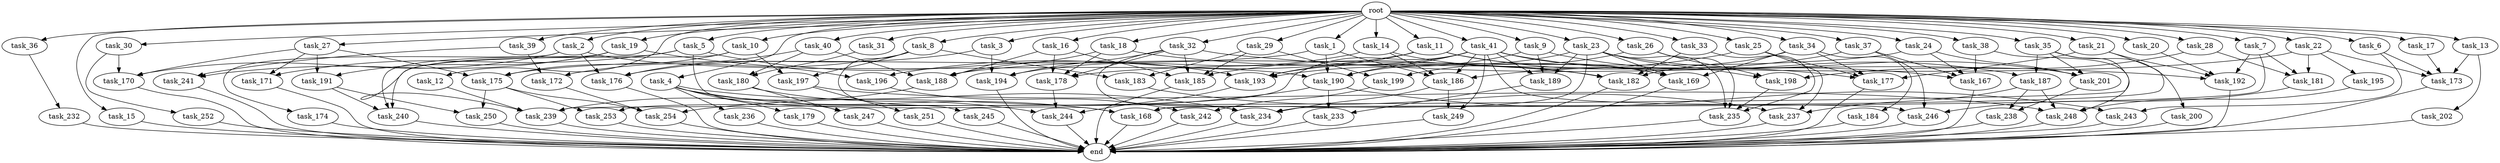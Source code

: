 digraph G {
  task_12 [size="2.048000"];
  task_199 [size="2010044694.528000"];
  task_36 [size="2.048000"];
  task_253 [size="773094113.280000"];
  task_19 [size="2.048000"];
  task_249 [size="309237645.312000"];
  task_196 [size="1254130450.432000"];
  root [size="0.000000"];
  task_10 [size="2.048000"];
  task_168 [size="4157528342.528000"];
  task_18 [size="2.048000"];
  task_1 [size="2.048000"];
  task_189 [size="1425929142.272000"];
  task_183 [size="1047972020.224000"];
  task_4 [size="2.048000"];
  task_33 [size="2.048000"];
  task_235 [size="3642132267.008000"];
  task_234 [size="2920577761.280000"];
  task_22 [size="2.048000"];
  task_252 [size="1099511627.776000"];
  task_15 [size="2.048000"];
  task_5 [size="2.048000"];
  end [size="0.000000"];
  task_246 [size="2353642078.208000"];
  task_167 [size="2147483648.000000"];
  task_14 [size="2.048000"];
  task_244 [size="2508260900.864000"];
  task_38 [size="2.048000"];
  task_241 [size="1254130450.432000"];
  task_16 [size="2.048000"];
  task_7 [size="2.048000"];
  task_242 [size="1546188226.560000"];
  task_27 [size="2.048000"];
  task_26 [size="2.048000"];
  task_177 [size="1683627180.032000"];
  task_239 [size="3264175144.960000"];
  task_254 [size="1614907703.296000"];
  task_176 [size="2645699854.336000"];
  task_30 [size="2.048000"];
  task_245 [size="429496729.600000"];
  task_172 [size="584115552.256000"];
  task_200 [size="154618822.656000"];
  task_171 [size="1047972020.224000"];
  task_197 [size="584115552.256000"];
  task_39 [size="2.048000"];
  task_179 [size="1717986918.400000"];
  task_182 [size="2731599200.256000"];
  task_237 [size="2010044694.528000"];
  task_201 [size="1202590842.880000"];
  task_17 [size="2.048000"];
  task_169 [size="807453851.648000"];
  task_236 [size="1717986918.400000"];
  task_31 [size="2.048000"];
  task_170 [size="2628519985.152000"];
  task_193 [size="1769526525.952000"];
  task_194 [size="1975684956.160000"];
  task_2 [size="2.048000"];
  task_41 [size="2.048000"];
  task_35 [size="2.048000"];
  task_3 [size="2.048000"];
  task_187 [size="996432412.672000"];
  task_247 [size="3109556322.304000"];
  task_40 [size="2.048000"];
  task_181 [size="1529008357.376000"];
  task_232 [size="68719476.736000"];
  task_184 [size="68719476.736000"];
  task_8 [size="2.048000"];
  task_191 [size="1529008357.376000"];
  task_29 [size="2.048000"];
  task_198 [size="2662879723.520000"];
  task_21 [size="2.048000"];
  task_28 [size="2.048000"];
  task_175 [size="738734374.912000"];
  task_233 [size="429496729.600000"];
  task_23 [size="2.048000"];
  task_190 [size="1838246002.688000"];
  task_25 [size="2.048000"];
  task_6 [size="2.048000"];
  task_32 [size="2.048000"];
  task_188 [size="4243427688.448000"];
  task_250 [size="1460288880.640000"];
  task_20 [size="2.048000"];
  task_243 [size="773094113.280000"];
  task_238 [size="2199023255.552000"];
  task_9 [size="2.048000"];
  task_37 [size="2.048000"];
  task_180 [size="2233382993.920000"];
  task_248 [size="2147483648.000000"];
  task_192 [size="2869038153.728000"];
  task_195 [size="68719476.736000"];
  task_185 [size="2508260900.864000"];
  task_186 [size="2800318676.992000"];
  task_34 [size="2.048000"];
  task_240 [size="1614907703.296000"];
  task_202 [size="618475290.624000"];
  task_173 [size="1580547964.928000"];
  task_174 [size="1099511627.776000"];
  task_178 [size="2731599200.256000"];
  task_13 [size="2.048000"];
  task_251 [size="154618822.656000"];
  task_24 [size="2.048000"];
  task_11 [size="2.048000"];

  task_12 -> task_239 [size="301989888.000000"];
  task_199 -> task_242 [size="679477248.000000"];
  task_36 -> task_232 [size="33554432.000000"];
  task_253 -> end [size="1.000000"];
  task_19 -> task_196 [size="536870912.000000"];
  task_19 -> task_239 [size="536870912.000000"];
  task_19 -> task_241 [size="536870912.000000"];
  task_19 -> task_191 [size="536870912.000000"];
  task_249 -> end [size="1.000000"];
  task_196 -> task_242 [size="75497472.000000"];
  root -> task_12 [size="1.000000"];
  root -> task_35 [size="1.000000"];
  root -> task_14 [size="1.000000"];
  root -> task_36 [size="1.000000"];
  root -> task_37 [size="1.000000"];
  root -> task_6 [size="1.000000"];
  root -> task_32 [size="1.000000"];
  root -> task_38 [size="1.000000"];
  root -> task_19 [size="1.000000"];
  root -> task_13 [size="1.000000"];
  root -> task_20 [size="1.000000"];
  root -> task_16 [size="1.000000"];
  root -> task_9 [size="1.000000"];
  root -> task_31 [size="1.000000"];
  root -> task_10 [size="1.000000"];
  root -> task_1 [size="1.000000"];
  root -> task_18 [size="1.000000"];
  root -> task_5 [size="1.000000"];
  root -> task_2 [size="1.000000"];
  root -> task_4 [size="1.000000"];
  root -> task_27 [size="1.000000"];
  root -> task_41 [size="1.000000"];
  root -> task_11 [size="1.000000"];
  root -> task_23 [size="1.000000"];
  root -> task_3 [size="1.000000"];
  root -> task_26 [size="1.000000"];
  root -> task_7 [size="1.000000"];
  root -> task_40 [size="1.000000"];
  root -> task_34 [size="1.000000"];
  root -> task_17 [size="1.000000"];
  root -> task_33 [size="1.000000"];
  root -> task_15 [size="1.000000"];
  root -> task_22 [size="1.000000"];
  root -> task_29 [size="1.000000"];
  root -> task_8 [size="1.000000"];
  root -> task_30 [size="1.000000"];
  root -> task_39 [size="1.000000"];
  root -> task_25 [size="1.000000"];
  root -> task_24 [size="1.000000"];
  root -> task_21 [size="1.000000"];
  root -> task_28 [size="1.000000"];
  task_10 -> task_197 [size="75497472.000000"];
  task_10 -> task_175 [size="75497472.000000"];
  task_10 -> task_240 [size="75497472.000000"];
  task_168 -> end [size="1.000000"];
  task_18 -> task_182 [size="411041792.000000"];
  task_18 -> task_178 [size="411041792.000000"];
  task_18 -> task_188 [size="411041792.000000"];
  task_1 -> task_175 [size="75497472.000000"];
  task_1 -> task_186 [size="75497472.000000"];
  task_1 -> task_190 [size="75497472.000000"];
  task_189 -> task_233 [size="134217728.000000"];
  task_183 -> task_237 [size="411041792.000000"];
  task_4 -> task_236 [size="838860800.000000"];
  task_4 -> task_247 [size="838860800.000000"];
  task_4 -> task_234 [size="838860800.000000"];
  task_4 -> task_168 [size="838860800.000000"];
  task_4 -> task_179 [size="838860800.000000"];
  task_33 -> task_182 [size="209715200.000000"];
  task_33 -> task_235 [size="209715200.000000"];
  task_235 -> end [size="1.000000"];
  task_234 -> end [size="1.000000"];
  task_22 -> task_173 [size="33554432.000000"];
  task_22 -> task_195 [size="33554432.000000"];
  task_22 -> task_181 [size="33554432.000000"];
  task_22 -> task_178 [size="33554432.000000"];
  task_252 -> end [size="1.000000"];
  task_15 -> end [size="1.000000"];
  task_5 -> task_171 [size="301989888.000000"];
  task_5 -> task_240 [size="301989888.000000"];
  task_5 -> task_168 [size="301989888.000000"];
  task_5 -> task_193 [size="301989888.000000"];
  task_246 -> end [size="1.000000"];
  task_167 -> end [size="1.000000"];
  task_14 -> task_182 [size="679477248.000000"];
  task_14 -> task_194 [size="679477248.000000"];
  task_14 -> task_186 [size="679477248.000000"];
  task_244 -> end [size="1.000000"];
  task_38 -> task_248 [size="134217728.000000"];
  task_38 -> task_167 [size="134217728.000000"];
  task_241 -> end [size="1.000000"];
  task_16 -> task_178 [size="679477248.000000"];
  task_16 -> task_185 [size="679477248.000000"];
  task_16 -> task_188 [size="679477248.000000"];
  task_7 -> task_234 [size="301989888.000000"];
  task_7 -> task_192 [size="301989888.000000"];
  task_7 -> task_181 [size="301989888.000000"];
  task_242 -> end [size="1.000000"];
  task_27 -> task_170 [size="209715200.000000"];
  task_27 -> task_175 [size="209715200.000000"];
  task_27 -> task_191 [size="209715200.000000"];
  task_27 -> task_171 [size="209715200.000000"];
  task_26 -> task_235 [size="679477248.000000"];
  task_26 -> task_198 [size="679477248.000000"];
  task_26 -> task_199 [size="679477248.000000"];
  task_177 -> end [size="1.000000"];
  task_239 -> end [size="1.000000"];
  task_254 -> end [size="1.000000"];
  task_176 -> end [size="1.000000"];
  task_30 -> task_170 [size="536870912.000000"];
  task_30 -> task_252 [size="536870912.000000"];
  task_245 -> end [size="1.000000"];
  task_172 -> task_254 [size="411041792.000000"];
  task_200 -> end [size="1.000000"];
  task_171 -> end [size="1.000000"];
  task_197 -> task_248 [size="75497472.000000"];
  task_197 -> task_251 [size="75497472.000000"];
  task_39 -> task_172 [size="75497472.000000"];
  task_39 -> task_241 [size="75497472.000000"];
  task_179 -> end [size="1.000000"];
  task_182 -> end [size="1.000000"];
  task_237 -> end [size="1.000000"];
  task_201 -> task_238 [size="536870912.000000"];
  task_17 -> task_173 [size="134217728.000000"];
  task_169 -> end [size="1.000000"];
  task_236 -> end [size="1.000000"];
  task_31 -> task_180 [size="411041792.000000"];
  task_170 -> end [size="1.000000"];
  task_193 -> task_244 [size="134217728.000000"];
  task_194 -> end [size="1.000000"];
  task_2 -> task_170 [size="536870912.000000"];
  task_2 -> task_190 [size="536870912.000000"];
  task_2 -> task_176 [size="536870912.000000"];
  task_2 -> task_174 [size="536870912.000000"];
  task_41 -> task_249 [size="75497472.000000"];
  task_41 -> task_246 [size="75497472.000000"];
  task_41 -> task_169 [size="75497472.000000"];
  task_41 -> task_167 [size="75497472.000000"];
  task_41 -> task_186 [size="75497472.000000"];
  task_41 -> task_190 [size="75497472.000000"];
  task_41 -> task_253 [size="75497472.000000"];
  task_41 -> task_189 [size="75497472.000000"];
  task_41 -> task_193 [size="75497472.000000"];
  task_35 -> task_187 [size="75497472.000000"];
  task_35 -> task_201 [size="75497472.000000"];
  task_35 -> task_239 [size="75497472.000000"];
  task_35 -> task_200 [size="75497472.000000"];
  task_3 -> task_194 [size="75497472.000000"];
  task_3 -> task_176 [size="75497472.000000"];
  task_187 -> task_248 [size="536870912.000000"];
  task_187 -> task_238 [size="536870912.000000"];
  task_187 -> task_237 [size="536870912.000000"];
  task_247 -> end [size="1.000000"];
  task_40 -> task_180 [size="679477248.000000"];
  task_40 -> task_176 [size="679477248.000000"];
  task_40 -> task_188 [size="679477248.000000"];
  task_181 -> task_246 [size="536870912.000000"];
  task_232 -> end [size="1.000000"];
  task_184 -> end [size="1.000000"];
  task_8 -> task_183 [size="209715200.000000"];
  task_8 -> task_172 [size="209715200.000000"];
  task_8 -> task_245 [size="209715200.000000"];
  task_8 -> task_197 [size="209715200.000000"];
  task_191 -> task_240 [size="411041792.000000"];
  task_191 -> task_250 [size="411041792.000000"];
  task_29 -> task_183 [size="301989888.000000"];
  task_29 -> task_199 [size="301989888.000000"];
  task_29 -> task_185 [size="301989888.000000"];
  task_198 -> task_235 [size="679477248.000000"];
  task_21 -> task_177 [size="679477248.000000"];
  task_21 -> task_168 [size="679477248.000000"];
  task_21 -> task_192 [size="679477248.000000"];
  task_28 -> task_198 [size="411041792.000000"];
  task_28 -> task_181 [size="411041792.000000"];
  task_175 -> task_250 [size="301989888.000000"];
  task_175 -> task_253 [size="301989888.000000"];
  task_175 -> task_254 [size="301989888.000000"];
  task_233 -> end [size="1.000000"];
  task_23 -> task_201 [size="209715200.000000"];
  task_23 -> task_235 [size="209715200.000000"];
  task_23 -> task_169 [size="209715200.000000"];
  task_23 -> task_190 [size="209715200.000000"];
  task_23 -> task_168 [size="209715200.000000"];
  task_23 -> task_198 [size="209715200.000000"];
  task_23 -> task_189 [size="209715200.000000"];
  task_190 -> task_243 [size="75497472.000000"];
  task_190 -> task_233 [size="75497472.000000"];
  task_190 -> task_254 [size="75497472.000000"];
  task_25 -> task_177 [size="33554432.000000"];
  task_25 -> task_185 [size="33554432.000000"];
  task_25 -> task_237 [size="33554432.000000"];
  task_6 -> task_173 [size="301989888.000000"];
  task_6 -> task_243 [size="301989888.000000"];
  task_32 -> task_234 [size="209715200.000000"];
  task_32 -> task_192 [size="209715200.000000"];
  task_32 -> task_194 [size="209715200.000000"];
  task_32 -> task_185 [size="209715200.000000"];
  task_32 -> task_178 [size="209715200.000000"];
  task_188 -> task_239 [size="679477248.000000"];
  task_250 -> end [size="1.000000"];
  task_20 -> task_192 [size="209715200.000000"];
  task_243 -> end [size="1.000000"];
  task_238 -> end [size="1.000000"];
  task_9 -> task_187 [size="411041792.000000"];
  task_9 -> task_189 [size="411041792.000000"];
  task_9 -> task_193 [size="411041792.000000"];
  task_37 -> task_246 [size="536870912.000000"];
  task_37 -> task_167 [size="536870912.000000"];
  task_37 -> task_186 [size="536870912.000000"];
  task_180 -> task_247 [size="679477248.000000"];
  task_180 -> task_244 [size="679477248.000000"];
  task_248 -> end [size="1.000000"];
  task_192 -> end [size="1.000000"];
  task_195 -> task_248 [size="301989888.000000"];
  task_185 -> end [size="1.000000"];
  task_186 -> task_249 [size="75497472.000000"];
  task_186 -> task_234 [size="75497472.000000"];
  task_34 -> task_177 [size="33554432.000000"];
  task_34 -> task_184 [size="33554432.000000"];
  task_34 -> task_169 [size="33554432.000000"];
  task_34 -> task_182 [size="33554432.000000"];
  task_240 -> end [size="1.000000"];
  task_202 -> end [size="1.000000"];
  task_173 -> end [size="1.000000"];
  task_174 -> end [size="1.000000"];
  task_178 -> task_244 [size="411041792.000000"];
  task_13 -> task_202 [size="301989888.000000"];
  task_13 -> task_173 [size="301989888.000000"];
  task_251 -> end [size="1.000000"];
  task_24 -> task_201 [size="301989888.000000"];
  task_24 -> task_167 [size="301989888.000000"];
  task_24 -> task_188 [size="301989888.000000"];
  task_11 -> task_177 [size="75497472.000000"];
  task_11 -> task_196 [size="75497472.000000"];
  task_11 -> task_169 [size="75497472.000000"];
  task_11 -> task_193 [size="75497472.000000"];
}
